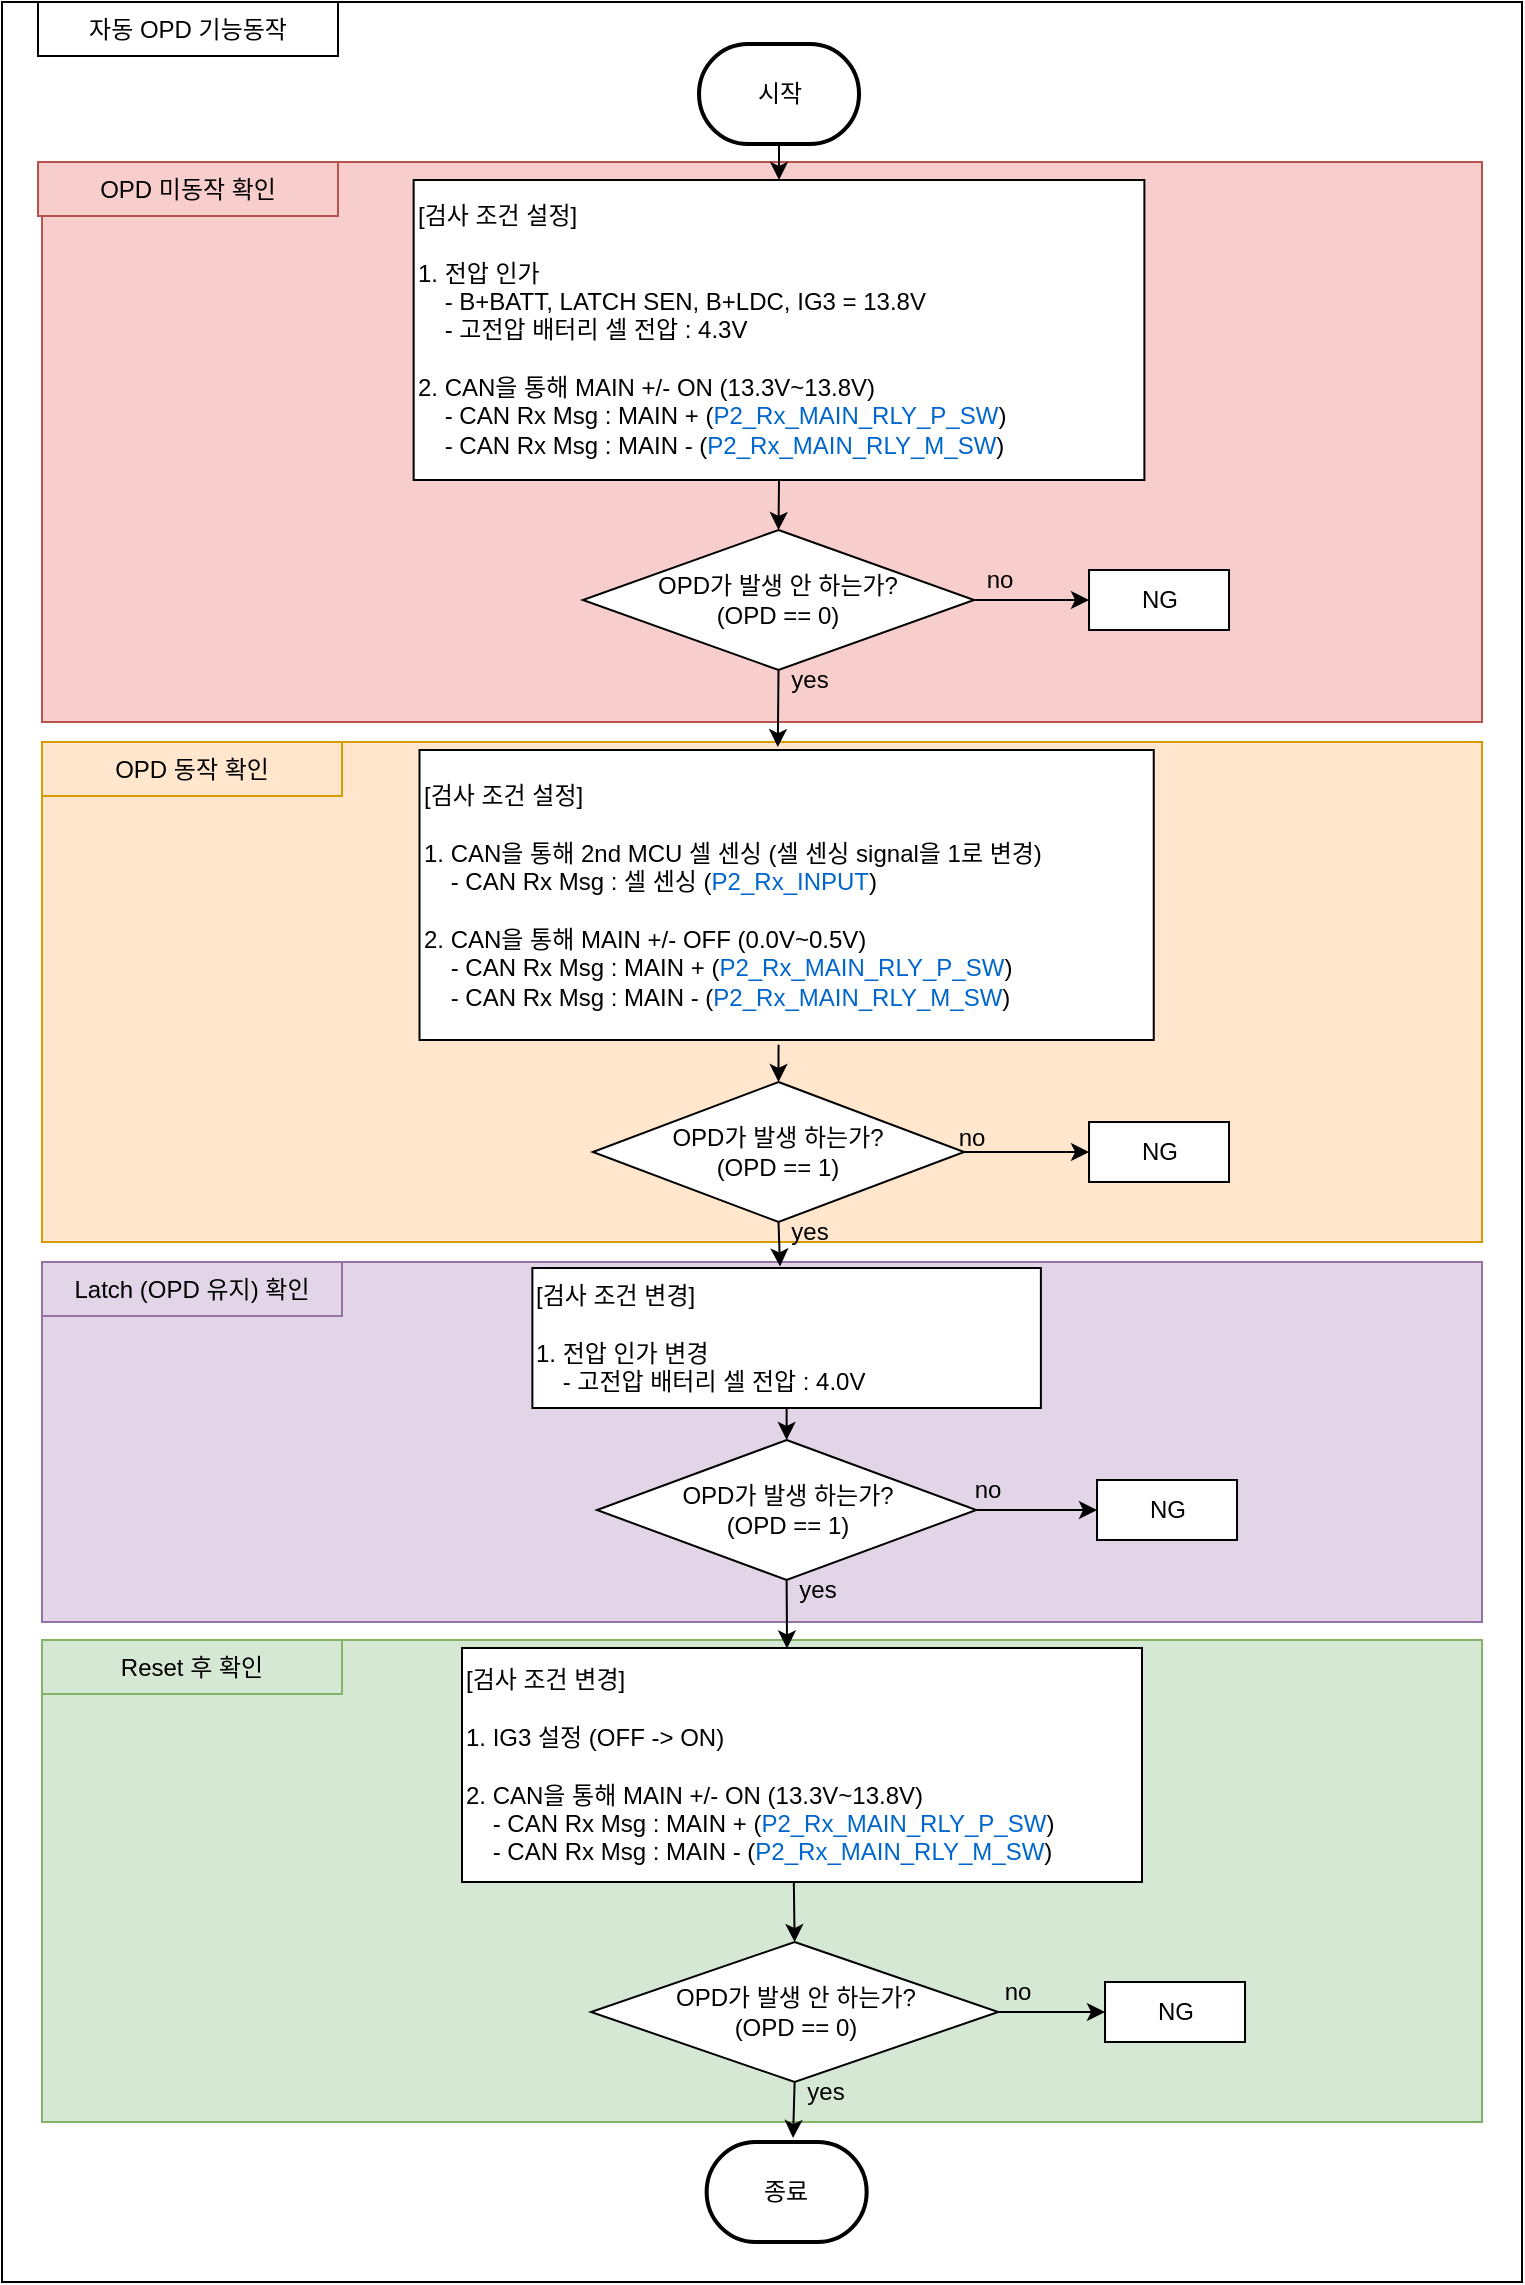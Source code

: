 <mxfile version="22.1.21" type="github">
  <diagram name="페이지-1" id="SJT4u1PBAeTd0MuI108T">
    <mxGraphModel dx="1647" dy="-150" grid="1" gridSize="10" guides="1" tooltips="1" connect="1" arrows="1" fold="1" page="1" pageScale="1" pageWidth="827" pageHeight="1169" math="0" shadow="0">
      <root>
        <mxCell id="0" />
        <mxCell id="1" parent="0" />
        <mxCell id="h-v0uyKteCco3msM5NHK-1" value="" style="rounded=0;whiteSpace=wrap;html=1;align=left;" parent="1" vertex="1">
          <mxGeometry x="30" y="1180" width="760" height="1140" as="geometry" />
        </mxCell>
        <mxCell id="h-v0uyKteCco3msM5NHK-6" value="자동 OPD 기능동작" style="rounded=0;whiteSpace=wrap;html=1;align=center;" parent="1" vertex="1">
          <mxGeometry x="48" y="1180" width="150" height="27" as="geometry" />
        </mxCell>
        <mxCell id="AvkWlbNvbWddTPrm8Bvt-41" value="" style="rounded=0;whiteSpace=wrap;html=1;align=left;fillColor=#ffe6cc;strokeColor=#d79b00;" parent="1" vertex="1">
          <mxGeometry x="50" y="1550" width="720" height="250" as="geometry" />
        </mxCell>
        <mxCell id="AvkWlbNvbWddTPrm8Bvt-42" value="OPD 동작 확인" style="rounded=0;whiteSpace=wrap;html=1;align=center;fillColor=#ffe6cc;strokeColor=#d79b00;" parent="1" vertex="1">
          <mxGeometry x="50.0" y="1550" width="150" height="27" as="geometry" />
        </mxCell>
        <mxCell id="AvkWlbNvbWddTPrm8Bvt-39" value="" style="rounded=0;whiteSpace=wrap;html=1;align=left;fillColor=#f8cecc;strokeColor=#b85450;" parent="1" vertex="1">
          <mxGeometry x="50" y="1260" width="720" height="280" as="geometry" />
        </mxCell>
        <mxCell id="AvkWlbNvbWddTPrm8Bvt-40" value="OPD 미동작 확인" style="rounded=0;whiteSpace=wrap;html=1;align=center;fillColor=#f8cecc;strokeColor=#b85450;" parent="1" vertex="1">
          <mxGeometry x="48.0" y="1260" width="150" height="27" as="geometry" />
        </mxCell>
        <mxCell id="AvkWlbNvbWddTPrm8Bvt-44" value="" style="rounded=0;whiteSpace=wrap;html=1;align=left;fillColor=#e1d5e7;strokeColor=#9673a6;" parent="1" vertex="1">
          <mxGeometry x="50" y="1810" width="720" height="180" as="geometry" />
        </mxCell>
        <mxCell id="AvkWlbNvbWddTPrm8Bvt-45" value="Latch (OPD 유지) 확인" style="rounded=0;whiteSpace=wrap;html=1;align=center;fillColor=#e1d5e7;strokeColor=#9673a6;" parent="1" vertex="1">
          <mxGeometry x="50.0" y="1810" width="150" height="27" as="geometry" />
        </mxCell>
        <mxCell id="h-v0uyKteCco3msM5NHK-2" value="시작" style="strokeWidth=2;html=1;shape=mxgraph.flowchart.terminator;whiteSpace=wrap;" parent="1" vertex="1">
          <mxGeometry x="378.51" y="1201" width="80" height="50" as="geometry" />
        </mxCell>
        <mxCell id="h-v0uyKteCco3msM5NHK-3" value="[검사 조건 설정]&lt;br&gt;&lt;br&gt;1. 전압 인가&lt;br&gt;&amp;nbsp; &amp;nbsp; - B+BATT, LATCH SEN, B+LDC, IG3 = 13.8V&lt;br&gt;&amp;nbsp; &amp;nbsp; - 고전압 배터리 셀 전압 : 4.3V&lt;br&gt;&lt;br&gt;2. CAN을 통해 MAIN +/- ON (13.3V~13.8V)&lt;br style=&quot;border-color: var(--border-color);&quot;&gt;&amp;nbsp; &amp;nbsp; - CAN Rx Msg : MAIN +&amp;nbsp;&lt;span style=&quot;background-color: initial;&quot;&gt;(&lt;/span&gt;&lt;font style=&quot;background-color: initial; border-color: var(--border-color);&quot; color=&quot;#0066cc&quot;&gt;P2_Rx_MAIN_RLY_P_SW&lt;/font&gt;&lt;span style=&quot;background-color: initial;&quot;&gt;)&lt;/span&gt;&lt;br&gt;&amp;nbsp; &amp;nbsp; - CAN Rx Msg : MAIN -&amp;nbsp;&lt;span style=&quot;background-color: initial;&quot;&gt;(&lt;/span&gt;&lt;font style=&quot;background-color: initial; border-color: var(--border-color);&quot; color=&quot;#0066cc&quot;&gt;P2_Rx_MAIN_RLY_M_SW&lt;/font&gt;&lt;span style=&quot;background-color: initial;&quot;&gt;)&lt;/span&gt;" style="rounded=0;whiteSpace=wrap;html=1;align=left;" parent="1" vertex="1">
          <mxGeometry x="235.83" y="1269" width="365.36" height="150" as="geometry" />
        </mxCell>
        <mxCell id="h-v0uyKteCco3msM5NHK-4" value="" style="endArrow=classic;html=1;rounded=0;exitX=0.5;exitY=1;exitDx=0;exitDy=0;exitPerimeter=0;entryX=0.5;entryY=0;entryDx=0;entryDy=0;" parent="1" source="h-v0uyKteCco3msM5NHK-2" target="h-v0uyKteCco3msM5NHK-3" edge="1">
          <mxGeometry width="50" height="50" relative="1" as="geometry">
            <mxPoint x="125.26" y="1317" as="sourcePoint" />
            <mxPoint x="175.26" y="1267" as="targetPoint" />
          </mxGeometry>
        </mxCell>
        <mxCell id="AvkWlbNvbWddTPrm8Bvt-2" value="OPD가 발생 안 하는가?&lt;br&gt;(OPD == 0)" style="rhombus;whiteSpace=wrap;html=1;" parent="1" vertex="1">
          <mxGeometry x="320.44" y="1444" width="195.63" height="70" as="geometry" />
        </mxCell>
        <mxCell id="AvkWlbNvbWddTPrm8Bvt-3" value="NG" style="rounded=0;whiteSpace=wrap;html=1;align=center;" parent="1" vertex="1">
          <mxGeometry x="573.51" y="1464" width="70" height="30" as="geometry" />
        </mxCell>
        <mxCell id="AvkWlbNvbWddTPrm8Bvt-4" value="[검사 조건 설정]&lt;br&gt;&lt;br&gt;1. CAN을 통해 2nd MCU 셀 센싱 (셀 센싱 signal을 1로 변경)&lt;br&gt;&amp;nbsp; &amp;nbsp; - CAN Rx Msg : 셀 센싱&amp;nbsp;(&lt;font color=&quot;#0066cc&quot;&gt;P2_Rx_INPUT&lt;/font&gt;)&lt;br&gt;&lt;br&gt;2. CAN을 통해 MAIN +/- OFF (0.0V~0.5V)&lt;br style=&quot;border-color: var(--border-color);&quot;&gt;&amp;nbsp; &amp;nbsp; - CAN Rx Msg : MAIN +&amp;nbsp;&lt;span style=&quot;background-color: initial;&quot;&gt;(&lt;/span&gt;&lt;font style=&quot;background-color: initial; border-color: var(--border-color);&quot; color=&quot;#0066cc&quot;&gt;P2_Rx_MAIN_RLY_P_SW&lt;/font&gt;&lt;span style=&quot;background-color: initial;&quot;&gt;)&lt;/span&gt;&lt;br&gt;&amp;nbsp; &amp;nbsp; - CAN Rx Msg : MAIN -&amp;nbsp;&lt;span style=&quot;background-color: initial;&quot;&gt;(&lt;/span&gt;&lt;font style=&quot;background-color: initial; border-color: var(--border-color);&quot; color=&quot;#0066cc&quot;&gt;P2_Rx_MAIN_RLY_M_SW&lt;/font&gt;&lt;span style=&quot;background-color: initial;&quot;&gt;)&lt;/span&gt;" style="rounded=0;whiteSpace=wrap;html=1;align=left;" parent="1" vertex="1">
          <mxGeometry x="238.75" y="1554" width="367.12" height="145" as="geometry" />
        </mxCell>
        <mxCell id="AvkWlbNvbWddTPrm8Bvt-5" value="" style="endArrow=classic;html=1;rounded=0;exitX=0.5;exitY=1;exitDx=0;exitDy=0;entryX=0.5;entryY=0;entryDx=0;entryDy=0;" parent="1" source="h-v0uyKteCco3msM5NHK-3" target="AvkWlbNvbWddTPrm8Bvt-2" edge="1">
          <mxGeometry width="50" height="50" relative="1" as="geometry">
            <mxPoint x="418.515" y="1436" as="sourcePoint" />
            <mxPoint x="614.51" y="1376" as="targetPoint" />
          </mxGeometry>
        </mxCell>
        <mxCell id="AvkWlbNvbWddTPrm8Bvt-6" value="" style="endArrow=classic;html=1;rounded=0;exitX=1;exitY=0.5;exitDx=0;exitDy=0;entryX=0;entryY=0.5;entryDx=0;entryDy=0;" parent="1" source="AvkWlbNvbWddTPrm8Bvt-2" target="AvkWlbNvbWddTPrm8Bvt-3" edge="1">
          <mxGeometry width="50" height="50" relative="1" as="geometry">
            <mxPoint x="428.51" y="1434" as="sourcePoint" />
            <mxPoint x="428.51" y="1454" as="targetPoint" />
          </mxGeometry>
        </mxCell>
        <mxCell id="AvkWlbNvbWddTPrm8Bvt-7" value="" style="endArrow=classic;html=1;rounded=0;exitX=0.5;exitY=1;exitDx=0;exitDy=0;entryX=0.488;entryY=-0.01;entryDx=0;entryDy=0;entryPerimeter=0;" parent="1" source="AvkWlbNvbWddTPrm8Bvt-2" target="AvkWlbNvbWddTPrm8Bvt-4" edge="1">
          <mxGeometry width="50" height="50" relative="1" as="geometry">
            <mxPoint x="438.51" y="1456" as="sourcePoint" />
            <mxPoint x="438.51" y="1476" as="targetPoint" />
          </mxGeometry>
        </mxCell>
        <mxCell id="AvkWlbNvbWddTPrm8Bvt-8" value="no" style="text;html=1;strokeColor=none;fillColor=none;align=center;verticalAlign=middle;whiteSpace=wrap;rounded=0;" parent="1" vertex="1">
          <mxGeometry x="499" y="1454" width="60" height="30" as="geometry" />
        </mxCell>
        <mxCell id="AvkWlbNvbWddTPrm8Bvt-9" value="yes" style="text;html=1;strokeColor=none;fillColor=none;align=center;verticalAlign=middle;whiteSpace=wrap;rounded=0;fontStyle=0" parent="1" vertex="1">
          <mxGeometry x="403.51" y="1504" width="60" height="30" as="geometry" />
        </mxCell>
        <mxCell id="AvkWlbNvbWddTPrm8Bvt-11" value="OPD가 발생 하는가?&lt;br&gt;(OPD == 1)" style="rhombus;whiteSpace=wrap;html=1;" parent="1" vertex="1">
          <mxGeometry x="325.44" y="1720" width="185.63" height="70" as="geometry" />
        </mxCell>
        <mxCell id="AvkWlbNvbWddTPrm8Bvt-12" value="NG" style="rounded=0;whiteSpace=wrap;html=1;align=center;" parent="1" vertex="1">
          <mxGeometry x="573.51" y="1740" width="70" height="30" as="geometry" />
        </mxCell>
        <mxCell id="AvkWlbNvbWddTPrm8Bvt-13" value="" style="endArrow=classic;html=1;rounded=0;exitX=1;exitY=0.5;exitDx=0;exitDy=0;entryX=0;entryY=0.5;entryDx=0;entryDy=0;" parent="1" source="AvkWlbNvbWddTPrm8Bvt-11" target="AvkWlbNvbWddTPrm8Bvt-12" edge="1">
          <mxGeometry width="50" height="50" relative="1" as="geometry">
            <mxPoint x="428.51" y="1710" as="sourcePoint" />
            <mxPoint x="428.51" y="1730" as="targetPoint" />
          </mxGeometry>
        </mxCell>
        <mxCell id="AvkWlbNvbWddTPrm8Bvt-14" value="" style="endArrow=classic;html=1;rounded=0;exitX=0.5;exitY=1;exitDx=0;exitDy=0;entryX=0.487;entryY=-0.011;entryDx=0;entryDy=0;entryPerimeter=0;" parent="1" source="AvkWlbNvbWddTPrm8Bvt-11" target="AvkWlbNvbWddTPrm8Bvt-17" edge="1">
          <mxGeometry width="50" height="50" relative="1" as="geometry">
            <mxPoint x="438.51" y="1736" as="sourcePoint" />
            <mxPoint x="417.51" y="1834" as="targetPoint" />
          </mxGeometry>
        </mxCell>
        <mxCell id="AvkWlbNvbWddTPrm8Bvt-15" value="no" style="text;html=1;strokeColor=none;fillColor=none;align=center;verticalAlign=middle;whiteSpace=wrap;rounded=0;" parent="1" vertex="1">
          <mxGeometry x="484.63" y="1732.5" width="60" height="30" as="geometry" />
        </mxCell>
        <mxCell id="AvkWlbNvbWddTPrm8Bvt-16" value="yes" style="text;html=1;strokeColor=none;fillColor=none;align=center;verticalAlign=middle;whiteSpace=wrap;rounded=0;fontStyle=0" parent="1" vertex="1">
          <mxGeometry x="403.51" y="1780" width="60" height="30" as="geometry" />
        </mxCell>
        <mxCell id="AvkWlbNvbWddTPrm8Bvt-33" value="" style="endArrow=classic;html=1;rounded=0;exitX=0.489;exitY=1.016;exitDx=0;exitDy=0;entryX=0.5;entryY=0;entryDx=0;entryDy=0;exitPerimeter=0;" parent="1" source="AvkWlbNvbWddTPrm8Bvt-4" target="AvkWlbNvbWddTPrm8Bvt-11" edge="1">
          <mxGeometry width="50" height="50" relative="1" as="geometry">
            <mxPoint x="418.755" y="1700.49" as="sourcePoint" />
            <mxPoint x="654.32" y="1640" as="targetPoint" />
          </mxGeometry>
        </mxCell>
        <mxCell id="AvkWlbNvbWddTPrm8Bvt-46" value="" style="rounded=0;whiteSpace=wrap;html=1;align=left;fillColor=#d5e8d4;strokeColor=#82b366;" parent="1" vertex="1">
          <mxGeometry x="50" y="1999" width="720" height="241" as="geometry" />
        </mxCell>
        <mxCell id="AvkWlbNvbWddTPrm8Bvt-47" value="Reset 후 확인" style="rounded=0;whiteSpace=wrap;html=1;align=center;fillColor=#d5e8d4;strokeColor=#82b366;" parent="1" vertex="1">
          <mxGeometry x="50.0" y="1999" width="150" height="27" as="geometry" />
        </mxCell>
        <mxCell id="AvkWlbNvbWddTPrm8Bvt-17" value="[검사 조건 변경]&lt;br&gt;&lt;br&gt;1. 전압 인가 변경&lt;br&gt;&amp;nbsp; &amp;nbsp; - 고전압 배터리 셀 전압 : 4.0V" style="rounded=0;whiteSpace=wrap;html=1;align=left;" parent="1" vertex="1">
          <mxGeometry x="295.19" y="1813" width="254.25" height="70" as="geometry" />
        </mxCell>
        <mxCell id="AvkWlbNvbWddTPrm8Bvt-18" value="OPD가 발생 하는가?&lt;br style=&quot;border-color: var(--border-color);&quot;&gt;(OPD == 1)" style="rhombus;whiteSpace=wrap;html=1;" parent="1" vertex="1">
          <mxGeometry x="327.5" y="1899" width="189.63" height="70" as="geometry" />
        </mxCell>
        <mxCell id="AvkWlbNvbWddTPrm8Bvt-19" value="NG" style="rounded=0;whiteSpace=wrap;html=1;align=center;" parent="1" vertex="1">
          <mxGeometry x="577.51" y="1919" width="70" height="30" as="geometry" />
        </mxCell>
        <mxCell id="AvkWlbNvbWddTPrm8Bvt-20" value="" style="endArrow=classic;html=1;rounded=0;exitX=1;exitY=0.5;exitDx=0;exitDy=0;entryX=0;entryY=0.5;entryDx=0;entryDy=0;" parent="1" source="AvkWlbNvbWddTPrm8Bvt-18" target="AvkWlbNvbWddTPrm8Bvt-19" edge="1">
          <mxGeometry width="50" height="50" relative="1" as="geometry">
            <mxPoint x="432.51" y="1889" as="sourcePoint" />
            <mxPoint x="432.51" y="1909" as="targetPoint" />
          </mxGeometry>
        </mxCell>
        <mxCell id="AvkWlbNvbWddTPrm8Bvt-21" value="" style="endArrow=classic;html=1;rounded=0;exitX=0.5;exitY=1;exitDx=0;exitDy=0;entryX=0.478;entryY=0.002;entryDx=0;entryDy=0;entryPerimeter=0;" parent="1" source="AvkWlbNvbWddTPrm8Bvt-18" target="AvkWlbNvbWddTPrm8Bvt-24" edge="1">
          <mxGeometry width="50" height="50" relative="1" as="geometry">
            <mxPoint x="442.51" y="1899" as="sourcePoint" />
            <mxPoint x="421.51" y="1997" as="targetPoint" />
          </mxGeometry>
        </mxCell>
        <mxCell id="AvkWlbNvbWddTPrm8Bvt-22" value="no" style="text;html=1;strokeColor=none;fillColor=none;align=center;verticalAlign=middle;whiteSpace=wrap;rounded=0;" parent="1" vertex="1">
          <mxGeometry x="493.44" y="1909" width="60" height="30" as="geometry" />
        </mxCell>
        <mxCell id="AvkWlbNvbWddTPrm8Bvt-23" value="yes" style="text;html=1;strokeColor=none;fillColor=none;align=center;verticalAlign=middle;whiteSpace=wrap;rounded=0;fontStyle=0" parent="1" vertex="1">
          <mxGeometry x="407.51" y="1959" width="60" height="30" as="geometry" />
        </mxCell>
        <mxCell id="AvkWlbNvbWddTPrm8Bvt-24" value="[검사 조건 변경]&lt;br&gt;&lt;br&gt;1. IG3 설정 (OFF -&amp;gt; ON)&lt;br&gt;&lt;br&gt;2. CAN을 통해 MAIN +/- ON (13.3V~13.8V)&lt;br style=&quot;border-color: var(--border-color);&quot;&gt;&amp;nbsp; &amp;nbsp; - CAN Rx Msg : MAIN +&amp;nbsp;&lt;span style=&quot;background-color: initial;&quot;&gt;(&lt;/span&gt;&lt;font style=&quot;background-color: initial; border-color: var(--border-color);&quot; color=&quot;#0066cc&quot;&gt;P2_Rx_MAIN_RLY_P_SW&lt;/font&gt;&lt;span style=&quot;background-color: initial;&quot;&gt;)&lt;/span&gt;&lt;br&gt;&amp;nbsp; &amp;nbsp; - CAN Rx Msg : MAIN -&amp;nbsp;&lt;span style=&quot;background-color: initial;&quot;&gt;(&lt;/span&gt;&lt;font style=&quot;background-color: initial; border-color: var(--border-color);&quot; color=&quot;#0066cc&quot;&gt;P2_Rx_MAIN_RLY_M_SW&lt;/font&gt;&lt;span style=&quot;background-color: initial;&quot;&gt;)&lt;/span&gt;" style="rounded=0;whiteSpace=wrap;html=1;align=left;" parent="1" vertex="1">
          <mxGeometry x="260" y="2003" width="340" height="117" as="geometry" />
        </mxCell>
        <mxCell id="AvkWlbNvbWddTPrm8Bvt-26" value="OPD가 발생 안 하는가?&lt;br style=&quot;border-color: var(--border-color);&quot;&gt;(OPD == 0)" style="rhombus;whiteSpace=wrap;html=1;" parent="1" vertex="1">
          <mxGeometry x="324.5" y="2150" width="203.63" height="70" as="geometry" />
        </mxCell>
        <mxCell id="AvkWlbNvbWddTPrm8Bvt-27" value="NG" style="rounded=0;whiteSpace=wrap;html=1;align=center;" parent="1" vertex="1">
          <mxGeometry x="581.51" y="2170" width="70" height="30" as="geometry" />
        </mxCell>
        <mxCell id="AvkWlbNvbWddTPrm8Bvt-28" value="" style="endArrow=classic;html=1;rounded=0;exitX=1;exitY=0.5;exitDx=0;exitDy=0;entryX=0;entryY=0.5;entryDx=0;entryDy=0;" parent="1" source="AvkWlbNvbWddTPrm8Bvt-26" target="AvkWlbNvbWddTPrm8Bvt-27" edge="1">
          <mxGeometry width="50" height="50" relative="1" as="geometry">
            <mxPoint x="436.51" y="2140" as="sourcePoint" />
            <mxPoint x="436.51" y="2160" as="targetPoint" />
          </mxGeometry>
        </mxCell>
        <mxCell id="AvkWlbNvbWddTPrm8Bvt-29" value="" style="endArrow=classic;html=1;rounded=0;exitX=0.5;exitY=1;exitDx=0;exitDy=0;entryX=0.54;entryY=-0.04;entryDx=0;entryDy=0;entryPerimeter=0;" parent="1" source="AvkWlbNvbWddTPrm8Bvt-26" target="AvkWlbNvbWddTPrm8Bvt-34" edge="1">
          <mxGeometry width="50" height="50" relative="1" as="geometry">
            <mxPoint x="446.51" y="2150" as="sourcePoint" />
            <mxPoint x="425.51" y="2248" as="targetPoint" />
          </mxGeometry>
        </mxCell>
        <mxCell id="AvkWlbNvbWddTPrm8Bvt-30" value="no" style="text;html=1;strokeColor=none;fillColor=none;align=center;verticalAlign=middle;whiteSpace=wrap;rounded=0;" parent="1" vertex="1">
          <mxGeometry x="508.13" y="2160" width="60" height="30" as="geometry" />
        </mxCell>
        <mxCell id="AvkWlbNvbWddTPrm8Bvt-31" value="yes" style="text;html=1;strokeColor=none;fillColor=none;align=center;verticalAlign=middle;whiteSpace=wrap;rounded=0;fontStyle=0" parent="1" vertex="1">
          <mxGeometry x="411.51" y="2210" width="60" height="30" as="geometry" />
        </mxCell>
        <mxCell id="AvkWlbNvbWddTPrm8Bvt-34" value="종료" style="strokeWidth=2;html=1;shape=mxgraph.flowchart.terminator;whiteSpace=wrap;" parent="1" vertex="1">
          <mxGeometry x="382.32" y="2250" width="80" height="50" as="geometry" />
        </mxCell>
        <mxCell id="AvkWlbNvbWddTPrm8Bvt-35" value="" style="endArrow=classic;html=1;rounded=0;exitX=0.5;exitY=1;exitDx=0;exitDy=0;entryX=0.5;entryY=0;entryDx=0;entryDy=0;" parent="1" source="AvkWlbNvbWddTPrm8Bvt-17" target="AvkWlbNvbWddTPrm8Bvt-18" edge="1">
          <mxGeometry width="50" height="50" relative="1" as="geometry">
            <mxPoint x="634.32" y="1870" as="sourcePoint" />
            <mxPoint x="684.32" y="1820" as="targetPoint" />
          </mxGeometry>
        </mxCell>
        <mxCell id="AvkWlbNvbWddTPrm8Bvt-37" value="" style="endArrow=classic;html=1;rounded=0;exitX=0.488;exitY=1.002;exitDx=0;exitDy=0;entryX=0.5;entryY=0;entryDx=0;entryDy=0;exitPerimeter=0;" parent="1" source="AvkWlbNvbWddTPrm8Bvt-24" target="AvkWlbNvbWddTPrm8Bvt-26" edge="1">
          <mxGeometry width="50" height="50" relative="1" as="geometry">
            <mxPoint x="426.315" y="2129" as="sourcePoint" />
            <mxPoint x="442.32" y="2069" as="targetPoint" />
          </mxGeometry>
        </mxCell>
      </root>
    </mxGraphModel>
  </diagram>
</mxfile>
